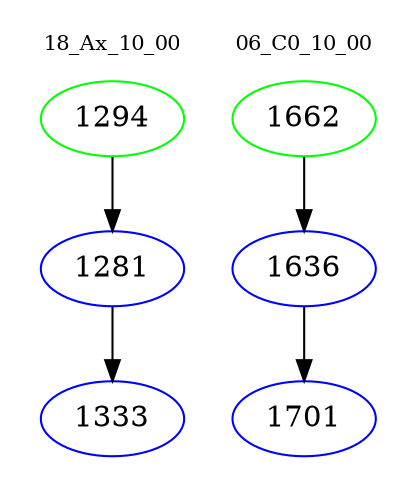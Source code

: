 digraph{
subgraph cluster_0 {
color = white
label = "18_Ax_10_00";
fontsize=10;
T0_1294 [label="1294", color="green"]
T0_1294 -> T0_1281 [color="black"]
T0_1281 [label="1281", color="blue"]
T0_1281 -> T0_1333 [color="black"]
T0_1333 [label="1333", color="blue"]
}
subgraph cluster_1 {
color = white
label = "06_C0_10_00";
fontsize=10;
T1_1662 [label="1662", color="green"]
T1_1662 -> T1_1636 [color="black"]
T1_1636 [label="1636", color="blue"]
T1_1636 -> T1_1701 [color="black"]
T1_1701 [label="1701", color="blue"]
}
}

